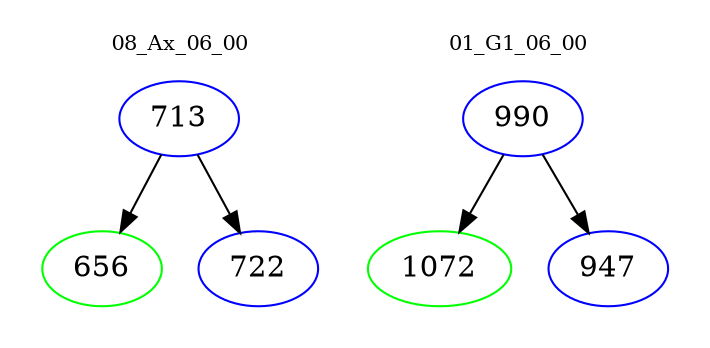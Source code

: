digraph{
subgraph cluster_0 {
color = white
label = "08_Ax_06_00";
fontsize=10;
T0_713 [label="713", color="blue"]
T0_713 -> T0_656 [color="black"]
T0_656 [label="656", color="green"]
T0_713 -> T0_722 [color="black"]
T0_722 [label="722", color="blue"]
}
subgraph cluster_1 {
color = white
label = "01_G1_06_00";
fontsize=10;
T1_990 [label="990", color="blue"]
T1_990 -> T1_1072 [color="black"]
T1_1072 [label="1072", color="green"]
T1_990 -> T1_947 [color="black"]
T1_947 [label="947", color="blue"]
}
}
